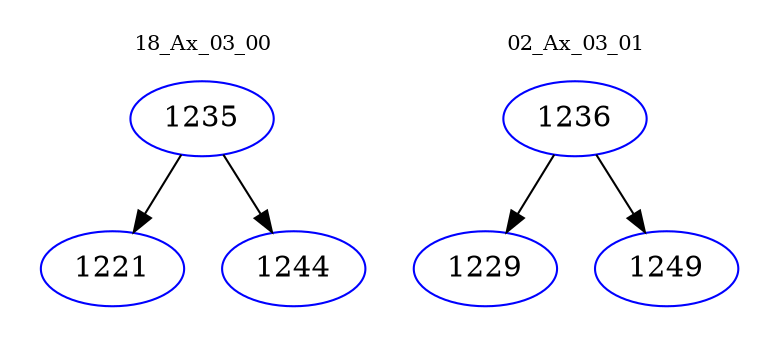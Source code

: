 digraph{
subgraph cluster_0 {
color = white
label = "18_Ax_03_00";
fontsize=10;
T0_1235 [label="1235", color="blue"]
T0_1235 -> T0_1221 [color="black"]
T0_1221 [label="1221", color="blue"]
T0_1235 -> T0_1244 [color="black"]
T0_1244 [label="1244", color="blue"]
}
subgraph cluster_1 {
color = white
label = "02_Ax_03_01";
fontsize=10;
T1_1236 [label="1236", color="blue"]
T1_1236 -> T1_1229 [color="black"]
T1_1229 [label="1229", color="blue"]
T1_1236 -> T1_1249 [color="black"]
T1_1249 [label="1249", color="blue"]
}
}
